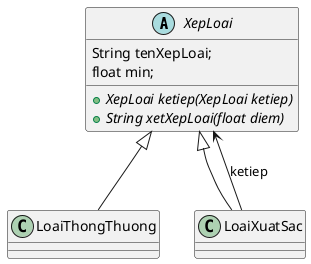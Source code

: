 @startuml
'https://plantuml.com/class-diagram

abstract class XepLoai{
    String tenXepLoai;
    float min;
    +{abstract} XepLoai ketiep(XepLoai ketiep)
    +{abstract} String xetXepLoai(float diem)
}
XepLoai <|-- LoaiThongThuong
XepLoai <|-- LoaiXuatSac
LoaiXuatSac --> XepLoai : ketiep

@enduml